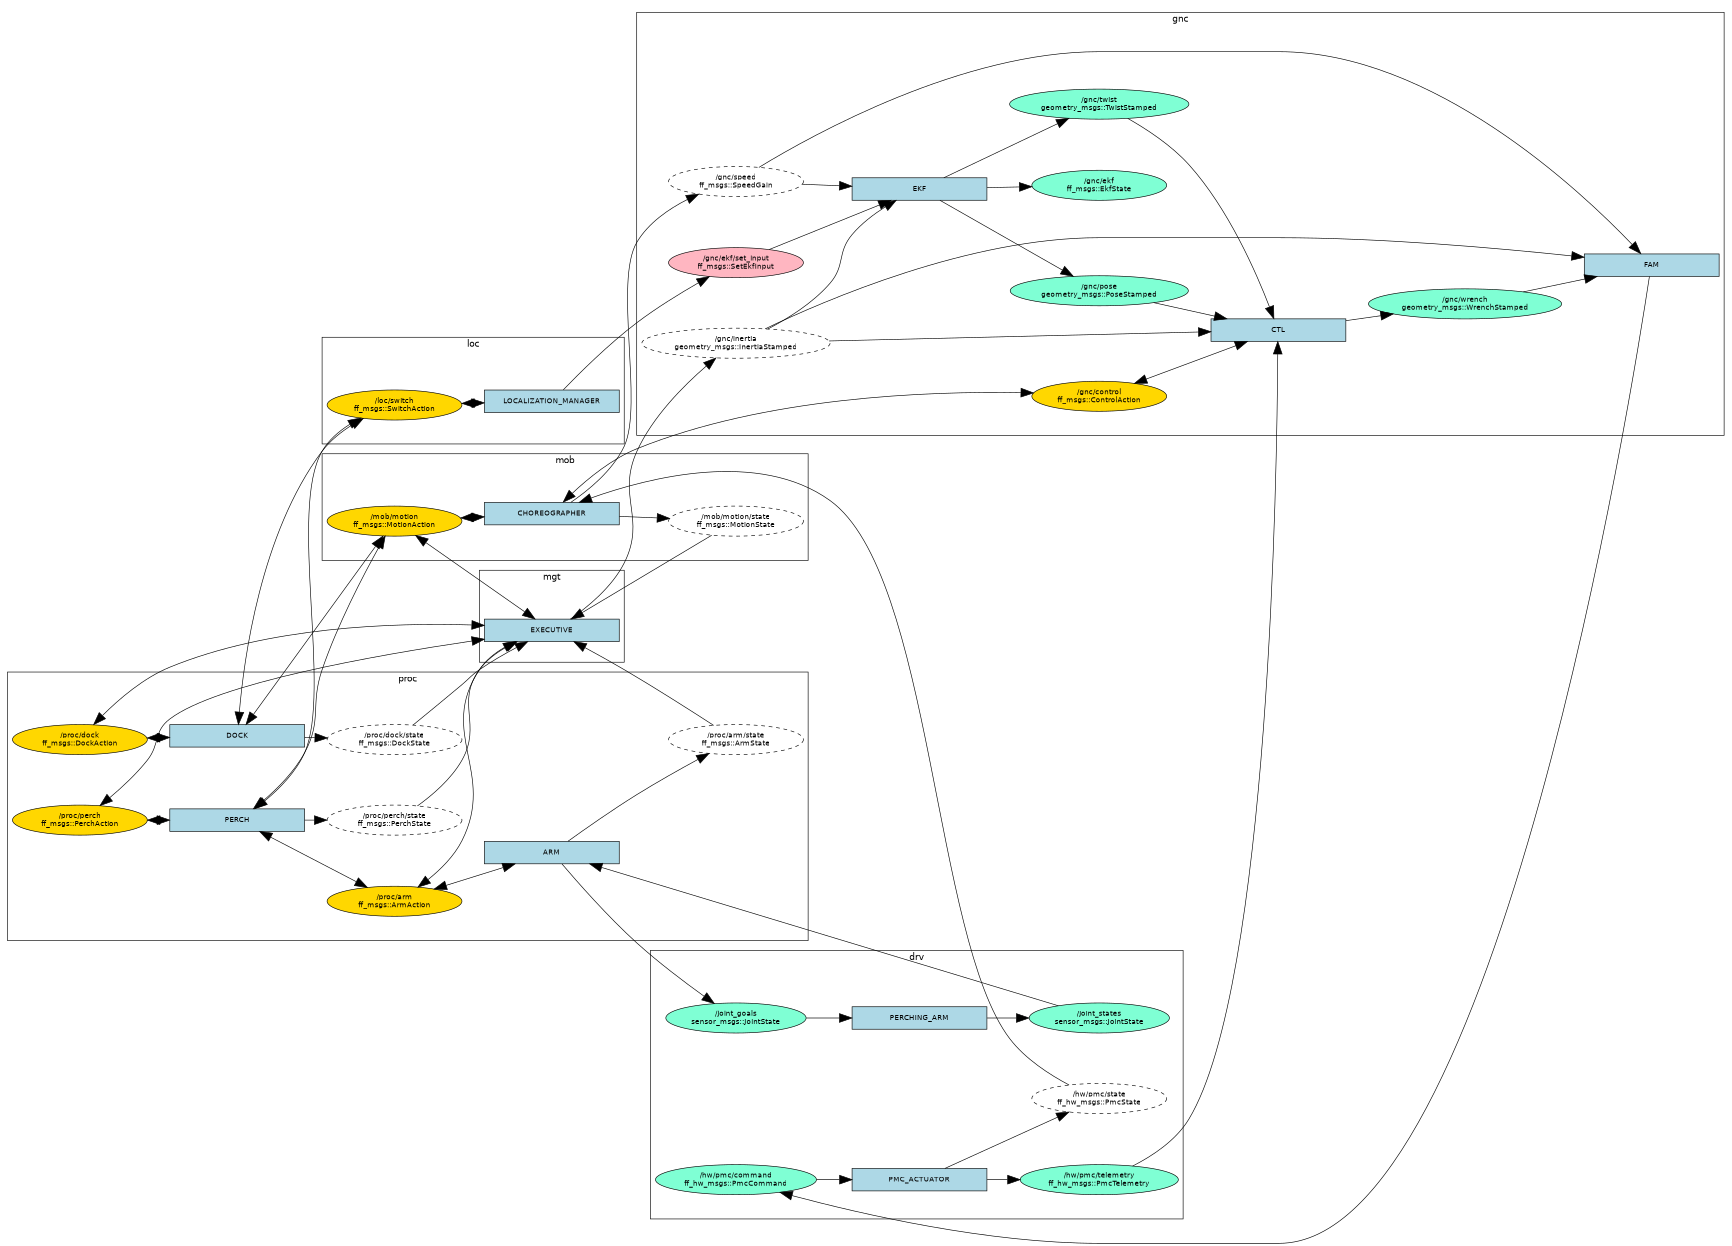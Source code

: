 # dot -Tpdf architecture.dot -o architecture.pdf
digraph G {
  ratio="fill";
  size="11.7,8.3!";
  rankdir=LR;
  node [shape=box, width=3, fontsize=12, fontname="helvetica"];
  edge [arrowsize=2, weight=2., fontsize=12, fontname="helvetica"];
  fontname = "helvetica";
  fontsize = 14;
  color = black;

  subgraph cluster_0 {
    label="mgt";
    node [shape=box, style=filled, fillcolor=lightblue, color=black];
    EXECUTIVE;
  }
  subgraph cluster_1 {
    label="proc";
    node [shape=box, style=filled, fillcolor=lightblue, color=black];
    DOCK;
    PERCH;
    ARM;
    node [shape=ellipse, style=filled, fillcolor=gold, color=black];
    PerchAction [label="/proc/perch\nff_msgs::PerchAction"];
    DockAction [label="/proc/dock\nff_msgs::DockAction"];
    ArmAction [label="/proc/arm\nff_msgs::ArmAction"];
    node [shape=ellipse, style=filled, fillcolor=aquamarine, color=black];
    PerchState [label="/proc/perch/state\nff_msgs::PerchState", style=dashed];
    DockState [label="/proc/dock/state\nff_msgs::DockState", style=dashed];
    ArmState [label="/proc/arm/state\nff_msgs::ArmState", style=dashed];
  }
  subgraph cluster_2 {
    label="mob";
    node [shape=box, style=filled, fillcolor=lightblue, color=black];
    CHOREOGRAPHER;
    node [shape=ellipse, style=filled, fillcolor=gold, color=black];
    MotionAction [label="/mob/motion\nff_msgs::MotionAction"];
    node [shape=ellipse, style=filled, fillcolor=aquamarine, color=black];
    MotionState [label="/mob/motion/state\nff_msgs::MotionState", style=dashed];
  }
  subgraph cluster_3 {
    label="loc";
    node [shape=box, style=filled, fillcolor=lightblue, color=black];
    LOCALIZATION_MANAGER;
    node [shape=ellipse, style=filled, fillcolor=gold, color=black];
    SwitchAction [label="/loc/switch\nff_msgs::SwitchAction"];
  }
  subgraph cluster_4 {
    label="gnc";
    node [shape=box, style=filled, fillcolor=lightblue, color=black];
    CTL;
    FAM;
    EKF;
    node [shape=ellipse, style=filled, fillcolor=gold, color=black];
    ControlAction [label="/gnc/control\nff_msgs::ControlAction"];
    node [shape=ellipse, style=filled, fillcolor=lightpink, color=black];
    EkfSetInput [label="/gnc/ekf/set_input\nff_msgs::SetEkfInput"];
    node [shape=ellipse, style=filled, fillcolor=aquamarine, color=black];
    EkfState [label="/gnc/ekf\nff_msgs::EkfState"];
    PoseStamped [label="/gnc/pose\ngeometry_msgs::PoseStamped"];
    TwistStamped [label="/gnc/twist\ngeometry_msgs::TwistStamped"];
    WrenchStamped [label="/gnc/wrench\ngeometry_msgs::WrenchStamped"];
    InertiaStamped [label="/gnc/inertia\ngeometry_msgs::InertiaStamped", style=dashed];
    SpeedGain [label="/gnc/speed\nff_msgs::SpeedGain", style=dashed];
  }
  subgraph cluster_5 {
    label="drv";
    node [shape=box, style=filled, fillcolor=lightblue, color=black];
    PERCHING_ARM;
    PMC_ACTUATOR;
    node [shape=ellipse, style=filled, fillcolor=aquamarine, color=black];
    PmcTelemetry [label="/hw/pmc/telemetry\nff_hw_msgs::PmcTelemetry"];
    PmcState [label="/hw/pmc/state\nff_hw_msgs::PmcState", style=dashed];
    PmcCommand [label="/hw/pmc/command\nff_hw_msgs::PmcCommand"];
    node [shape=ellipse, style=filled, fillcolor=aquamarine, color=black];
    JointStates [label="/joint_states\nsensor_msgs::JointState"];
    JointGoals [label="/joint_goals\nsensor_msgs::JointState"];
  }

  # Relationships
  EXECUTIVE -> MotionAction  [dir="both"];
  EXECUTIVE -> DockAction  [dir="both"];
  EXECUTIVE -> PerchAction  [dir="both"];
  EXECUTIVE -> ArmAction  [dir="both"];
  EXECUTIVE -> InertiaStamped;
  InertiaStamped -> FAM;
  InertiaStamped -> CTL;
  InertiaStamped -> EKF;

  DockAction -> DOCK  [dir="both"];
  PerchAction -> PERCH  [dir="both"];
  DOCK -> SwitchAction  [dir="both"];
  PERCH -> SwitchAction  [dir="both"];
  SwitchAction -> LOCALIZATION_MANAGER  [dir="both"];
  LOCALIZATION_MANAGER -> EkfSetInput;
  EkfSetInput -> EKF;
  DOCK -> MotionAction  [dir="both"];
  PERCH -> MotionAction  [dir="both"];
  PERCH -> ArmAction  [dir="both"];
  MotionAction -> CHOREOGRAPHER  [dir="both"];
  CHOREOGRAPHER -> ControlAction  [dir="both"];
  CHOREOGRAPHER -> SpeedGain;
  SpeedGain -> EKF;
  SpeedGain -> FAM;
  ControlAction -> CTL  [dir="both"];
  CTL -> WrenchStamped;
  PmcCommand -> PMC_ACTUATOR;
  PMC_ACTUATOR -> PmcTelemetry;
  PMC_ACTUATOR -> PmcState;
  PmcTelemetry -> CTL;
  PmcState -> CHOREOGRAPHER;
  ArmAction -> ARM  [dir="both"];
  WrenchStamped -> FAM;
  FAM -> PmcCommand;
  ARM -> JointGoals;
  EKF -> PoseStamped;
  EKF -> TwistStamped;
  EKF -> EkfState;
  TwistStamped -> CTL;
  PoseStamped -> CTL;
  JointStates -> ARM;
  JointGoals -> PERCHING_ARM;
  PERCHING_ARM -> JointStates;
  PERCH -> PerchState;
  DOCK -> DockState;
  ARM -> ArmState;
  CHOREOGRAPHER -> MotionState;
  PerchState -> EXECUTIVE;
  DockState -> EXECUTIVE;
  ArmState -> EXECUTIVE;
  MotionState -> EXECUTIVE;
}